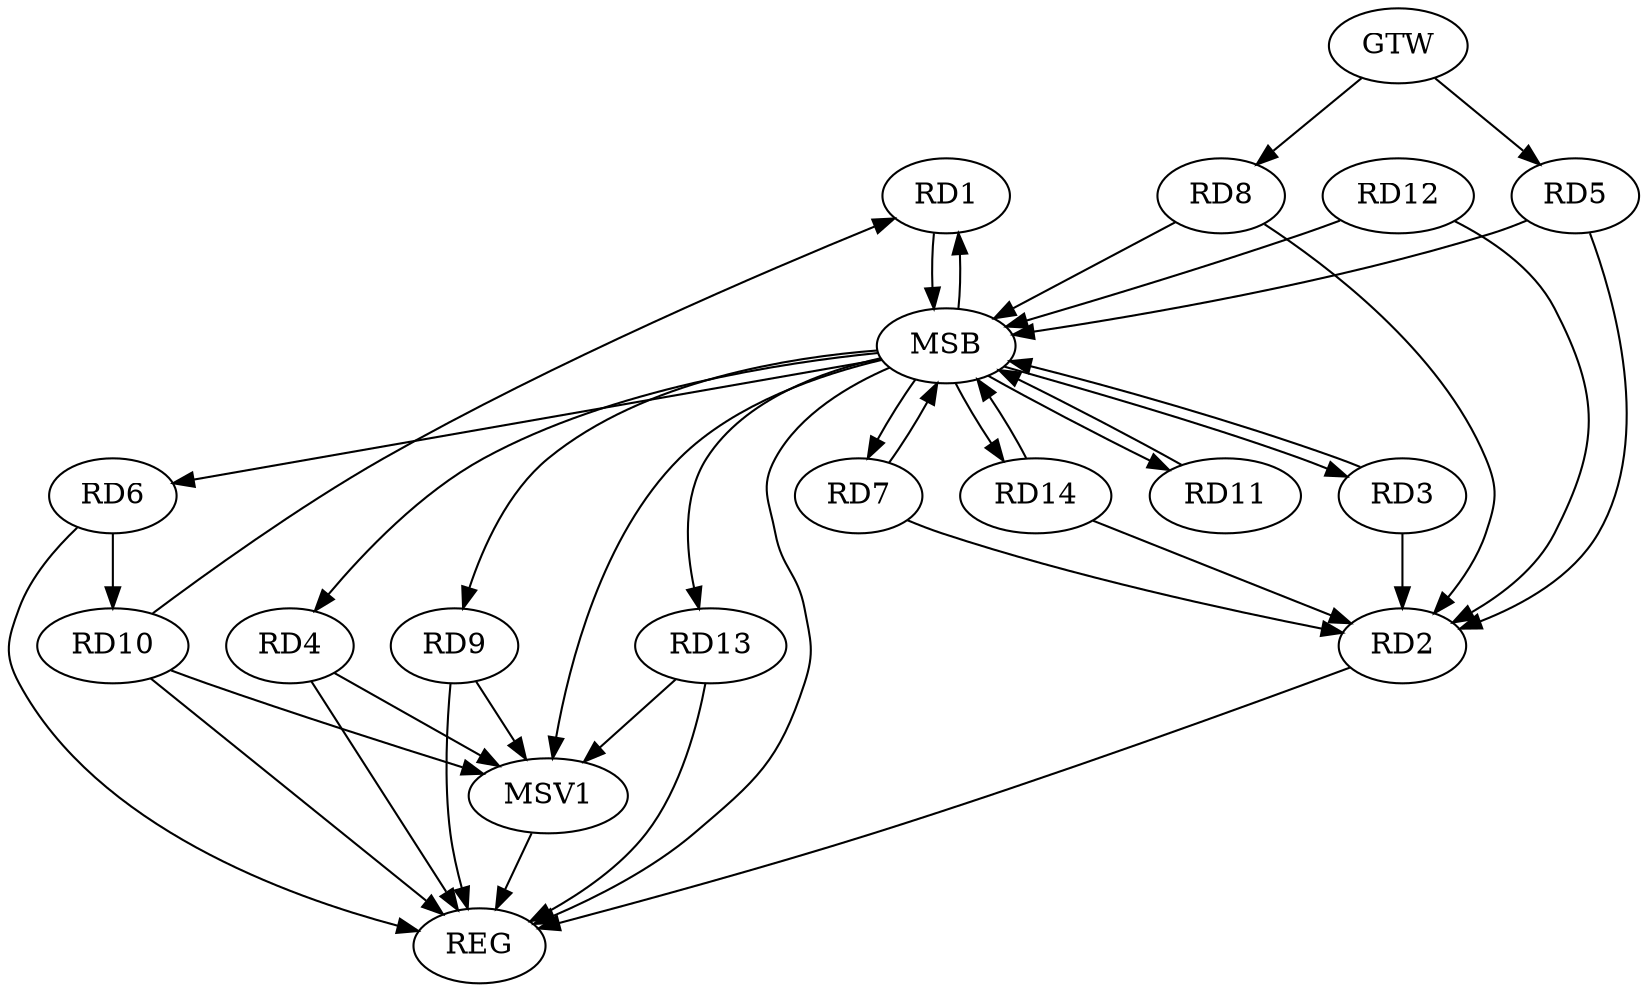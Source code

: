 strict digraph G {
  RD1 [ label="RD1" ];
  RD2 [ label="RD2" ];
  RD3 [ label="RD3" ];
  RD4 [ label="RD4" ];
  RD5 [ label="RD5" ];
  RD6 [ label="RD6" ];
  RD7 [ label="RD7" ];
  RD8 [ label="RD8" ];
  RD9 [ label="RD9" ];
  RD10 [ label="RD10" ];
  RD11 [ label="RD11" ];
  RD12 [ label="RD12" ];
  RD13 [ label="RD13" ];
  RD14 [ label="RD14" ];
  GTW [ label="GTW" ];
  REG [ label="REG" ];
  MSB [ label="MSB" ];
  MSV1 [ label="MSV1" ];
  RD10 -> RD1;
  RD6 -> RD10;
  GTW -> RD5;
  GTW -> RD8;
  RD2 -> REG;
  RD4 -> REG;
  RD6 -> REG;
  RD9 -> REG;
  RD10 -> REG;
  RD13 -> REG;
  RD1 -> MSB;
  MSB -> RD4;
  MSB -> RD7;
  MSB -> RD13;
  MSB -> REG;
  RD3 -> MSB;
  RD5 -> MSB;
  RD7 -> MSB;
  MSB -> RD9;
  RD8 -> MSB;
  RD11 -> MSB;
  MSB -> RD1;
  MSB -> RD6;
  MSB -> RD14;
  RD12 -> MSB;
  RD14 -> MSB;
  MSB -> RD3;
  MSB -> RD11;
  RD3 -> RD2;
  RD14 -> RD2;
  RD12 -> RD2;
  RD8 -> RD2;
  RD5 -> RD2;
  RD7 -> RD2;
  RD4 -> MSV1;
  RD9 -> MSV1;
  MSB -> MSV1;
  RD13 -> MSV1;
  RD10 -> MSV1;
  MSV1 -> REG;
}
